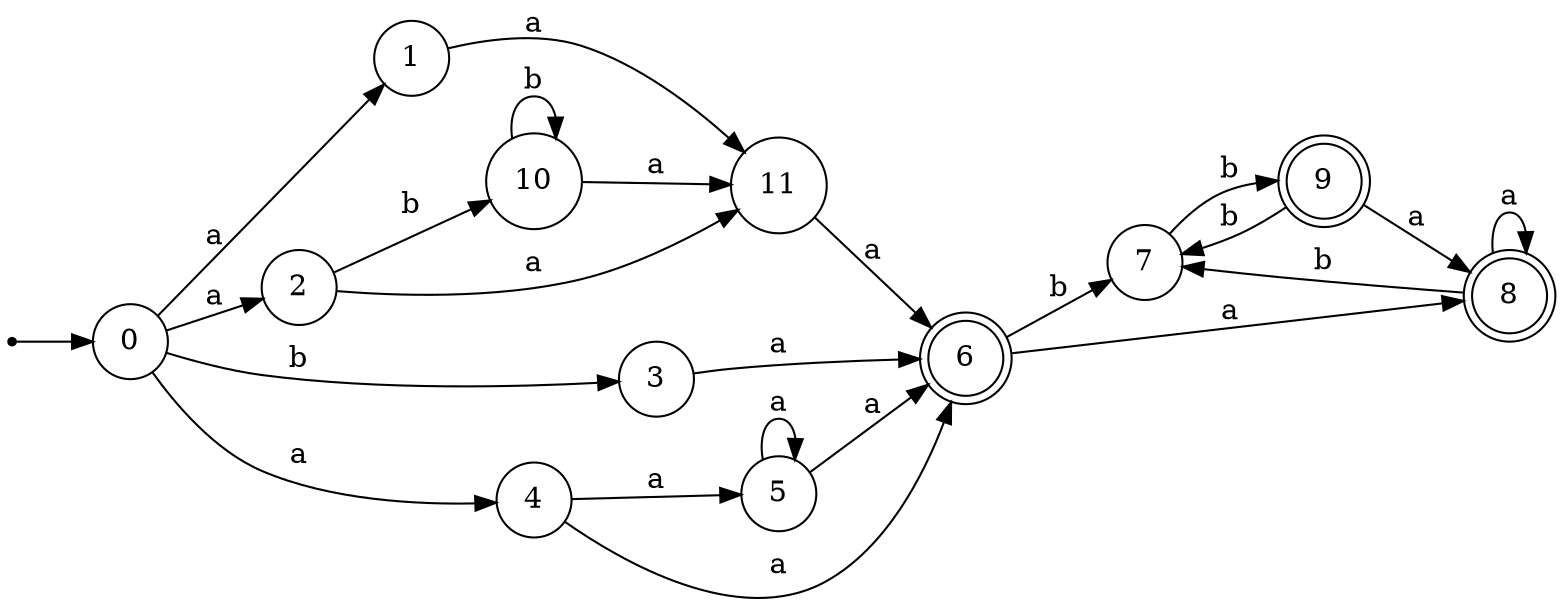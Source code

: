 digraph finite_state_machine {
rankdir=LR;
size="20,20";
node [shape = point]; "dummy0"
node [shape = circle]; "0";
"dummy0" -> "0";
node [shape = circle]; "1";
node [shape = circle]; "2";
node [shape = circle]; "3";
node [shape = circle]; "4";
node [shape = circle]; "5";
node [shape = doublecircle]; "6";node [shape = circle]; "7";
node [shape = doublecircle]; "8";node [shape = doublecircle]; "9";node [shape = circle]; "10";
node [shape = circle]; "11";
"0" -> "1" [label = "a"];
 "0" -> "2" [label = "a"];
 "0" -> "4" [label = "a"];
 "0" -> "3" [label = "b"];
 "4" -> "5" [label = "a"];
 "4" -> "6" [label = "a"];
 "6" -> "7" [label = "b"];
 "6" -> "8" [label = "a"];
 "8" -> "8" [label = "a"];
 "8" -> "7" [label = "b"];
 "7" -> "9" [label = "b"];
 "9" -> "7" [label = "b"];
 "9" -> "8" [label = "a"];
 "5" -> "5" [label = "a"];
 "5" -> "6" [label = "a"];
 "3" -> "6" [label = "a"];
 "2" -> "10" [label = "b"];
 "2" -> "11" [label = "a"];
 "11" -> "6" [label = "a"];
 "10" -> "10" [label = "b"];
 "10" -> "11" [label = "a"];
 "1" -> "11" [label = "a"];
 }
